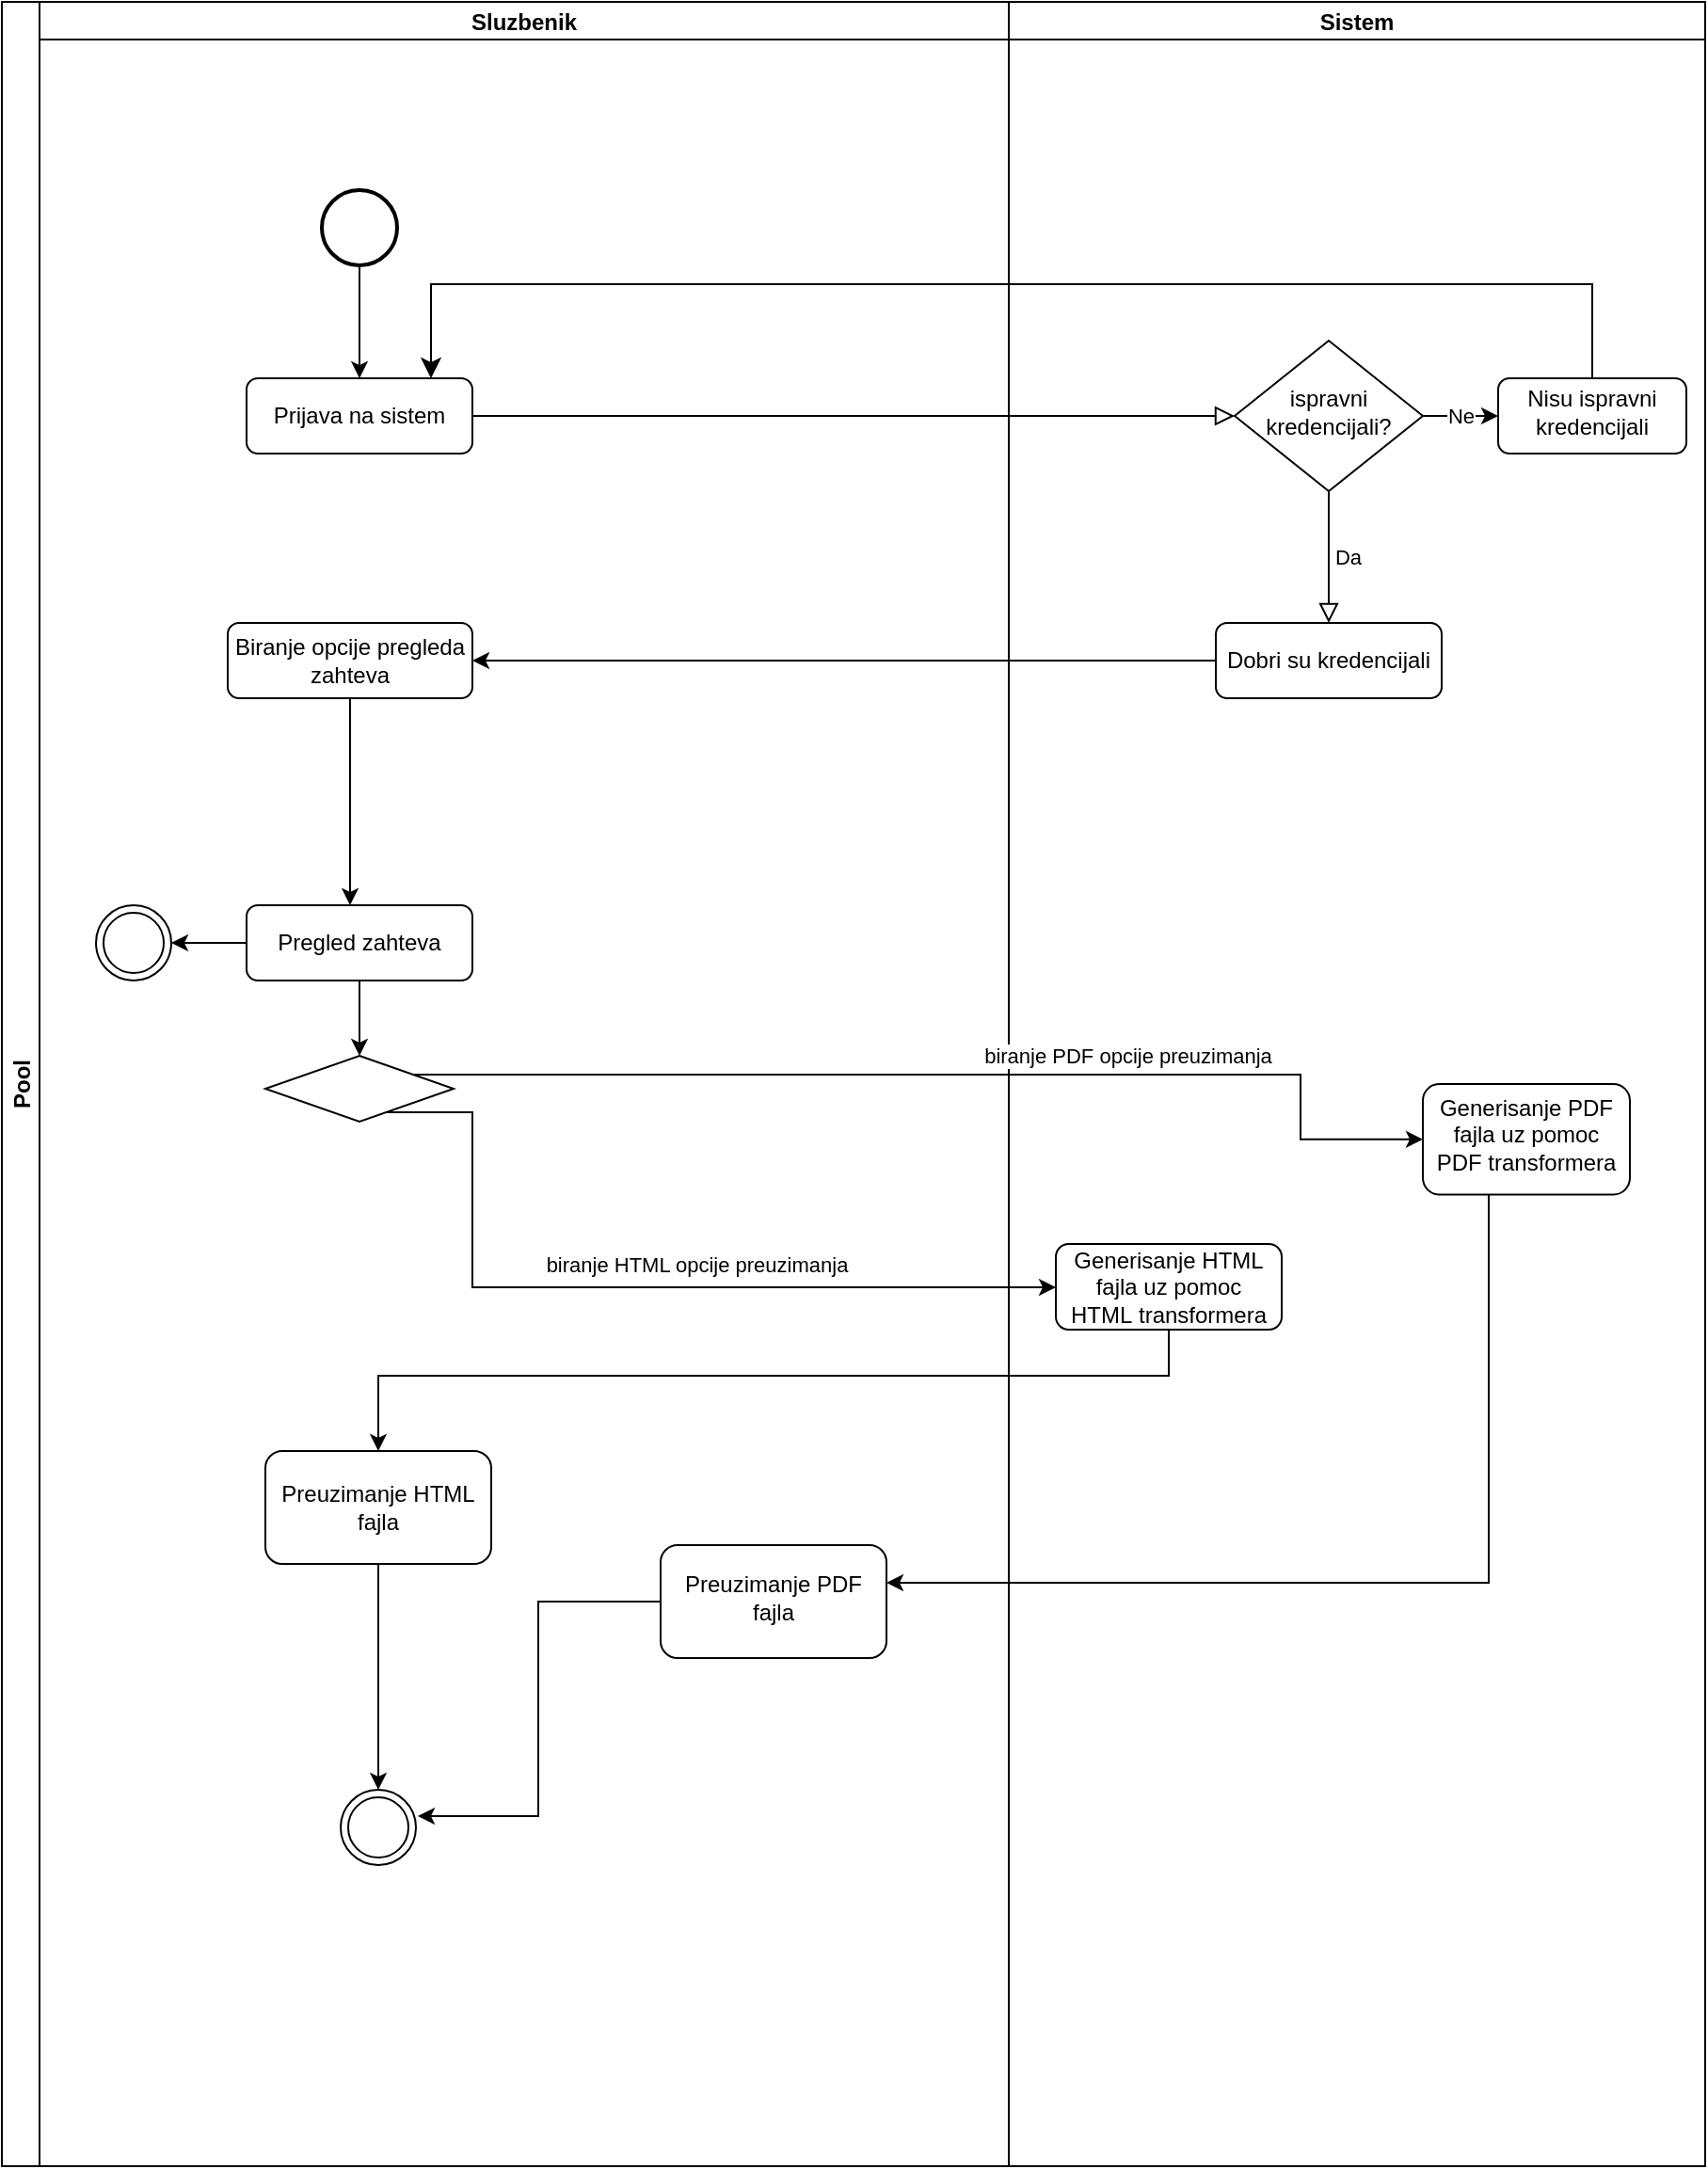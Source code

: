 <mxfile version="20.8.3" type="device"><diagram id="C5RBs43oDa-KdzZeNtuy" name="Page-1"><mxGraphModel dx="1434" dy="707" grid="1" gridSize="10" guides="1" tooltips="1" connect="1" arrows="1" fold="1" page="1" pageScale="1" pageWidth="827" pageHeight="1169" math="0" shadow="0"><root><mxCell id="WIyWlLk6GJQsqaUBKTNV-0"/><mxCell id="WIyWlLk6GJQsqaUBKTNV-1" parent="WIyWlLk6GJQsqaUBKTNV-0"/><mxCell id="4AsWnXmblwv0kJuJn1v8-4" value="Pool" style="swimlane;childLayout=stackLayout;resizeParent=1;resizeParentMax=0;startSize=20;horizontal=0;horizontalStack=1;" parent="WIyWlLk6GJQsqaUBKTNV-1" vertex="1"><mxGeometry x="50" y="10" width="905" height="1150" as="geometry"/></mxCell><mxCell id="WIyWlLk6GJQsqaUBKTNV-2" value="" style="rounded=0;html=1;jettySize=auto;orthogonalLoop=1;fontSize=11;endArrow=block;endFill=0;endSize=8;strokeWidth=1;shadow=0;labelBackgroundColor=none;edgeStyle=orthogonalEdgeStyle;" parent="4AsWnXmblwv0kJuJn1v8-4" source="WIyWlLk6GJQsqaUBKTNV-3" target="WIyWlLk6GJQsqaUBKTNV-6" edge="1"><mxGeometry relative="1" as="geometry"><Array as="points"><mxPoint x="420" y="220"/><mxPoint x="420" y="220"/></Array></mxGeometry></mxCell><mxCell id="4AsWnXmblwv0kJuJn1v8-15" value="" style="edgeStyle=elbowEdgeStyle;elbow=vertical;endArrow=classic;html=1;curved=0;rounded=0;endSize=8;startSize=8;exitX=0.5;exitY=0;exitDx=0;exitDy=0;" parent="4AsWnXmblwv0kJuJn1v8-4" source="4AsWnXmblwv0kJuJn1v8-13" edge="1"><mxGeometry width="50" height="50" relative="1" as="geometry"><mxPoint x="650" y="340" as="sourcePoint"/><mxPoint x="228" y="200" as="targetPoint"/><Array as="points"><mxPoint x="600" y="150"/><mxPoint x="450" y="280"/></Array></mxGeometry></mxCell><mxCell id="4AsWnXmblwv0kJuJn1v8-17" value="" style="edgeStyle=orthogonalEdgeStyle;rounded=0;orthogonalLoop=1;jettySize=auto;html=1;" parent="4AsWnXmblwv0kJuJn1v8-4" source="4AsWnXmblwv0kJuJn1v8-10" target="4AsWnXmblwv0kJuJn1v8-16" edge="1"><mxGeometry relative="1" as="geometry"/></mxCell><mxCell id="4AsWnXmblwv0kJuJn1v8-5" value="Sluzbenik" style="swimlane;startSize=20;" parent="4AsWnXmblwv0kJuJn1v8-4" vertex="1"><mxGeometry x="20" width="515" height="1150" as="geometry"/></mxCell><mxCell id="WIyWlLk6GJQsqaUBKTNV-3" value="Prijava na sistem&lt;br&gt;" style="rounded=1;whiteSpace=wrap;html=1;fontSize=12;glass=0;strokeWidth=1;shadow=0;" parent="4AsWnXmblwv0kJuJn1v8-5" vertex="1"><mxGeometry x="110" y="200" width="120" height="40" as="geometry"/></mxCell><mxCell id="4AsWnXmblwv0kJuJn1v8-9" value="" style="edgeStyle=orthogonalEdgeStyle;rounded=0;orthogonalLoop=1;jettySize=auto;html=1;" parent="4AsWnXmblwv0kJuJn1v8-5" source="4AsWnXmblwv0kJuJn1v8-1" target="WIyWlLk6GJQsqaUBKTNV-3" edge="1"><mxGeometry relative="1" as="geometry"/></mxCell><mxCell id="4AsWnXmblwv0kJuJn1v8-1" value="" style="strokeWidth=2;html=1;shape=mxgraph.flowchart.start_2;whiteSpace=wrap;" parent="4AsWnXmblwv0kJuJn1v8-5" vertex="1"><mxGeometry x="150" y="100" width="40" height="40" as="geometry"/></mxCell><mxCell id="4AsWnXmblwv0kJuJn1v8-16" value="Biranje opcije pregleda zahteva" style="rounded=1;whiteSpace=wrap;html=1;glass=0;strokeWidth=1;shadow=0;" parent="4AsWnXmblwv0kJuJn1v8-5" vertex="1"><mxGeometry x="100" y="330" width="130" height="40" as="geometry"/></mxCell><mxCell id="wC-P8XFjEXSDm_58LdaA-5" value="" style="edgeStyle=orthogonalEdgeStyle;rounded=0;orthogonalLoop=1;jettySize=auto;html=1;" edge="1" parent="4AsWnXmblwv0kJuJn1v8-5" source="4AsWnXmblwv0kJuJn1v8-18" target="wC-P8XFjEXSDm_58LdaA-2"><mxGeometry relative="1" as="geometry"/></mxCell><mxCell id="wC-P8XFjEXSDm_58LdaA-8" value="" style="edgeStyle=orthogonalEdgeStyle;rounded=0;orthogonalLoop=1;jettySize=auto;html=1;" edge="1" parent="4AsWnXmblwv0kJuJn1v8-5" source="4AsWnXmblwv0kJuJn1v8-18" target="wC-P8XFjEXSDm_58LdaA-7"><mxGeometry relative="1" as="geometry"/></mxCell><mxCell id="4AsWnXmblwv0kJuJn1v8-18" value="Pregled zahteva" style="rounded=1;whiteSpace=wrap;html=1;glass=0;strokeWidth=1;shadow=0;" parent="4AsWnXmblwv0kJuJn1v8-5" vertex="1"><mxGeometry x="110" y="480" width="120" height="40" as="geometry"/></mxCell><mxCell id="4AsWnXmblwv0kJuJn1v8-19" value="" style="edgeStyle=orthogonalEdgeStyle;rounded=0;orthogonalLoop=1;jettySize=auto;html=1;" parent="4AsWnXmblwv0kJuJn1v8-5" source="4AsWnXmblwv0kJuJn1v8-16" target="4AsWnXmblwv0kJuJn1v8-18" edge="1"><mxGeometry relative="1" as="geometry"><Array as="points"><mxPoint x="165" y="450"/><mxPoint x="165" y="450"/></Array></mxGeometry></mxCell><mxCell id="4AsWnXmblwv0kJuJn1v8-35" value="" style="ellipse;shape=doubleEllipse;whiteSpace=wrap;html=1;aspect=fixed;" parent="4AsWnXmblwv0kJuJn1v8-5" vertex="1"><mxGeometry x="160" y="950" width="40" height="40" as="geometry"/></mxCell><mxCell id="wC-P8XFjEXSDm_58LdaA-4" value="" style="edgeStyle=orthogonalEdgeStyle;rounded=0;orthogonalLoop=1;jettySize=auto;html=1;exitX=0.5;exitY=1;exitDx=0;exitDy=0;" edge="1" parent="4AsWnXmblwv0kJuJn1v8-5" source="wC-P8XFjEXSDm_58LdaA-18" target="4AsWnXmblwv0kJuJn1v8-35"><mxGeometry relative="1" as="geometry"><mxPoint x="180" y="900" as="sourcePoint"/></mxGeometry></mxCell><mxCell id="wC-P8XFjEXSDm_58LdaA-2" value="" style="ellipse;shape=doubleEllipse;whiteSpace=wrap;html=1;aspect=fixed;" vertex="1" parent="4AsWnXmblwv0kJuJn1v8-5"><mxGeometry x="30" y="480" width="40" height="40" as="geometry"/></mxCell><mxCell id="wC-P8XFjEXSDm_58LdaA-7" value="" style="rhombus;whiteSpace=wrap;html=1;shadow=0;fontFamily=Helvetica;fontSize=12;align=center;strokeWidth=1;spacing=6;spacingTop=-4;" vertex="1" parent="4AsWnXmblwv0kJuJn1v8-5"><mxGeometry x="120" y="560" width="100" height="35" as="geometry"/></mxCell><mxCell id="wC-P8XFjEXSDm_58LdaA-18" value="Preuzimanje HTML fajla" style="rounded=1;whiteSpace=wrap;html=1;glass=0;strokeWidth=1;shadow=0;" vertex="1" parent="4AsWnXmblwv0kJuJn1v8-5"><mxGeometry x="120" y="770" width="120" height="60" as="geometry"/></mxCell><mxCell id="wC-P8XFjEXSDm_58LdaA-20" value="Preuzimanje PDF fajla" style="rounded=1;whiteSpace=wrap;html=1;shadow=0;strokeWidth=1;spacing=6;spacingTop=-4;" vertex="1" parent="4AsWnXmblwv0kJuJn1v8-5"><mxGeometry x="330" y="819.995" width="120" height="60" as="geometry"/></mxCell><mxCell id="wC-P8XFjEXSDm_58LdaA-22" value="" style="edgeStyle=orthogonalEdgeStyle;rounded=0;orthogonalLoop=1;jettySize=auto;html=1;entryX=1.025;entryY=0.35;entryDx=0;entryDy=0;entryPerimeter=0;" edge="1" parent="4AsWnXmblwv0kJuJn1v8-5" source="wC-P8XFjEXSDm_58LdaA-20" target="4AsWnXmblwv0kJuJn1v8-35"><mxGeometry relative="1" as="geometry"><mxPoint x="190" y="840" as="sourcePoint"/><mxPoint x="190" y="960" as="targetPoint"/></mxGeometry></mxCell><mxCell id="4AsWnXmblwv0kJuJn1v8-6" value="Sistem" style="swimlane;startSize=20;" parent="4AsWnXmblwv0kJuJn1v8-4" vertex="1"><mxGeometry x="535" width="370" height="1150" as="geometry"/></mxCell><mxCell id="4AsWnXmblwv0kJuJn1v8-14" value="Ne&lt;br&gt;" style="edgeStyle=orthogonalEdgeStyle;rounded=0;orthogonalLoop=1;jettySize=auto;html=1;" parent="4AsWnXmblwv0kJuJn1v8-6" source="WIyWlLk6GJQsqaUBKTNV-6" target="4AsWnXmblwv0kJuJn1v8-13" edge="1"><mxGeometry relative="1" as="geometry"/></mxCell><mxCell id="WIyWlLk6GJQsqaUBKTNV-6" value="ispravni kredencijali?" style="rhombus;whiteSpace=wrap;html=1;shadow=0;fontFamily=Helvetica;fontSize=12;align=center;strokeWidth=1;spacing=6;spacingTop=-4;" parent="4AsWnXmblwv0kJuJn1v8-6" vertex="1"><mxGeometry x="120" y="180" width="100" height="80" as="geometry"/></mxCell><mxCell id="WIyWlLk6GJQsqaUBKTNV-5" value="Da&lt;br&gt;" style="edgeStyle=orthogonalEdgeStyle;rounded=0;html=1;jettySize=auto;orthogonalLoop=1;fontSize=11;endArrow=block;endFill=0;endSize=8;strokeWidth=1;shadow=0;labelBackgroundColor=none;" parent="4AsWnXmblwv0kJuJn1v8-6" source="WIyWlLk6GJQsqaUBKTNV-6" edge="1"><mxGeometry y="10" relative="1" as="geometry"><mxPoint as="offset"/><mxPoint x="170" y="330" as="targetPoint"/></mxGeometry></mxCell><mxCell id="4AsWnXmblwv0kJuJn1v8-10" value="Dobri su kredencijali&lt;br&gt;" style="rounded=1;whiteSpace=wrap;html=1;fontSize=12;glass=0;strokeWidth=1;shadow=0;" parent="4AsWnXmblwv0kJuJn1v8-6" vertex="1"><mxGeometry x="110" y="330" width="120" height="40" as="geometry"/></mxCell><mxCell id="4AsWnXmblwv0kJuJn1v8-13" value="Nisu ispravni kredencijali" style="rounded=1;whiteSpace=wrap;html=1;shadow=0;strokeWidth=1;spacing=6;spacingTop=-4;" parent="4AsWnXmblwv0kJuJn1v8-6" vertex="1"><mxGeometry x="260" y="200" width="100" height="40" as="geometry"/></mxCell><mxCell id="wC-P8XFjEXSDm_58LdaA-9" value="Generisanje PDF fajla uz pomoc PDF transformera" style="rounded=1;whiteSpace=wrap;html=1;shadow=0;strokeWidth=1;spacing=6;spacingTop=-4;" vertex="1" parent="4AsWnXmblwv0kJuJn1v8-6"><mxGeometry x="220" y="575" width="110" height="58.75" as="geometry"/></mxCell><mxCell id="wC-P8XFjEXSDm_58LdaA-0" value="Generisanje HTML fajla uz pomoc HTML&amp;nbsp;transformera" style="rounded=1;whiteSpace=wrap;html=1;glass=0;strokeWidth=1;shadow=0;" vertex="1" parent="4AsWnXmblwv0kJuJn1v8-6"><mxGeometry x="25" y="660" width="120" height="45.5" as="geometry"/></mxCell><mxCell id="wC-P8XFjEXSDm_58LdaA-10" value="" style="edgeStyle=orthogonalEdgeStyle;rounded=0;orthogonalLoop=1;jettySize=auto;html=1;" edge="1" parent="4AsWnXmblwv0kJuJn1v8-4" source="wC-P8XFjEXSDm_58LdaA-7" target="wC-P8XFjEXSDm_58LdaA-9"><mxGeometry relative="1" as="geometry"><Array as="points"><mxPoint x="690" y="570"/></Array></mxGeometry></mxCell><mxCell id="wC-P8XFjEXSDm_58LdaA-13" value="biranje PDF opcije preuzimanja" style="edgeLabel;html=1;align=center;verticalAlign=middle;resizable=0;points=[];" vertex="1" connectable="0" parent="wC-P8XFjEXSDm_58LdaA-10"><mxGeometry x="0.258" y="2" relative="1" as="geometry"><mxPoint x="20" y="-8" as="offset"/></mxGeometry></mxCell><mxCell id="wC-P8XFjEXSDm_58LdaA-11" value="" style="edgeStyle=orthogonalEdgeStyle;rounded=0;orthogonalLoop=1;jettySize=auto;html=1;" edge="1" parent="4AsWnXmblwv0kJuJn1v8-4" source="wC-P8XFjEXSDm_58LdaA-7" target="wC-P8XFjEXSDm_58LdaA-0"><mxGeometry relative="1" as="geometry"><Array as="points"><mxPoint x="250" y="590"/><mxPoint x="250" y="683"/></Array></mxGeometry></mxCell><mxCell id="wC-P8XFjEXSDm_58LdaA-12" value="biranje HTML opcije preuzimanja" style="edgeLabel;html=1;align=center;verticalAlign=middle;resizable=0;points=[];" vertex="1" connectable="0" parent="wC-P8XFjEXSDm_58LdaA-11"><mxGeometry x="0.245" y="1" relative="1" as="geometry"><mxPoint x="-22" y="-11" as="offset"/></mxGeometry></mxCell><mxCell id="wC-P8XFjEXSDm_58LdaA-19" value="" style="edgeStyle=orthogonalEdgeStyle;rounded=0;orthogonalLoop=1;jettySize=auto;html=1;" edge="1" parent="4AsWnXmblwv0kJuJn1v8-4" source="wC-P8XFjEXSDm_58LdaA-0" target="wC-P8XFjEXSDm_58LdaA-18"><mxGeometry relative="1" as="geometry"><Array as="points"><mxPoint x="620" y="730"/><mxPoint x="200" y="730"/></Array></mxGeometry></mxCell><mxCell id="wC-P8XFjEXSDm_58LdaA-21" value="" style="edgeStyle=orthogonalEdgeStyle;rounded=0;orthogonalLoop=1;jettySize=auto;html=1;" edge="1" parent="4AsWnXmblwv0kJuJn1v8-4" source="wC-P8XFjEXSDm_58LdaA-9" target="wC-P8XFjEXSDm_58LdaA-20"><mxGeometry relative="1" as="geometry"><Array as="points"><mxPoint x="790" y="840"/></Array></mxGeometry></mxCell></root></mxGraphModel></diagram></mxfile>